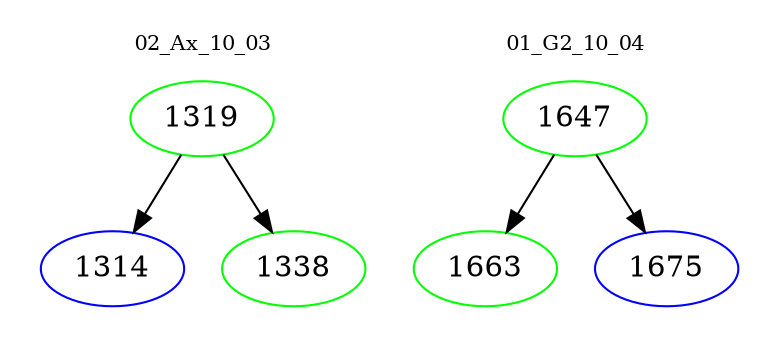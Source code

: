 digraph{
subgraph cluster_0 {
color = white
label = "02_Ax_10_03";
fontsize=10;
T0_1319 [label="1319", color="green"]
T0_1319 -> T0_1314 [color="black"]
T0_1314 [label="1314", color="blue"]
T0_1319 -> T0_1338 [color="black"]
T0_1338 [label="1338", color="green"]
}
subgraph cluster_1 {
color = white
label = "01_G2_10_04";
fontsize=10;
T1_1647 [label="1647", color="green"]
T1_1647 -> T1_1663 [color="black"]
T1_1663 [label="1663", color="green"]
T1_1647 -> T1_1675 [color="black"]
T1_1675 [label="1675", color="blue"]
}
}
